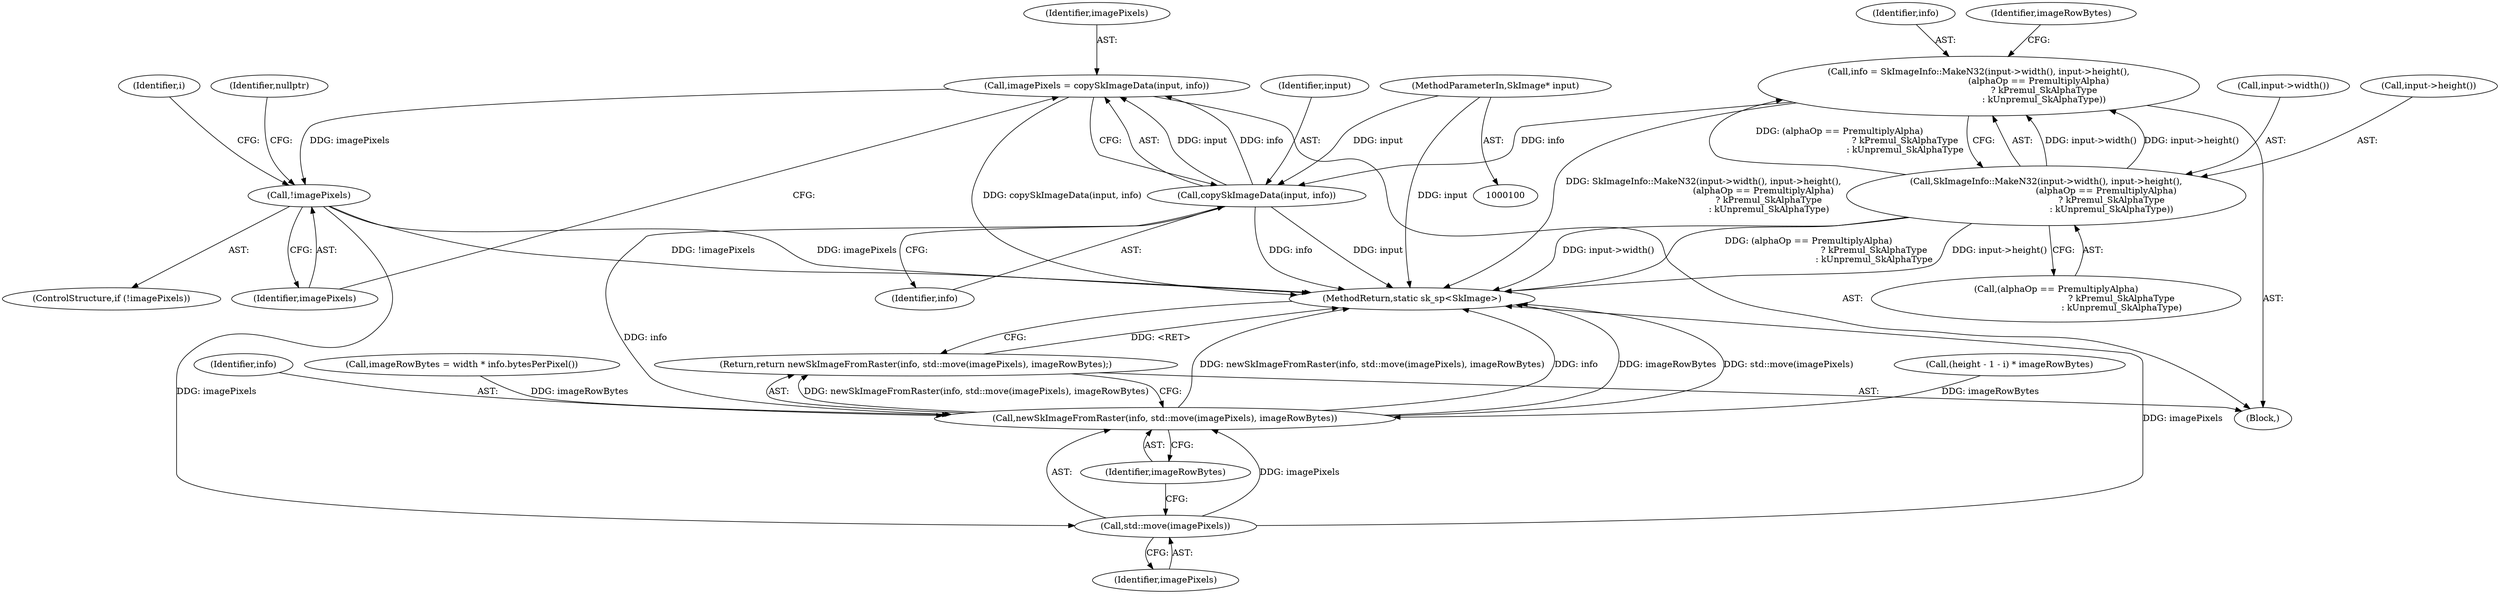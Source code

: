 digraph "0_Chrome_d59a4441697f6253e7dc3f7ae5caad6e5fd2c778_3@API" {
"1000135" [label="(Call,imagePixels = copySkImageData(input, info))"];
"1000137" [label="(Call,copySkImageData(input, info))"];
"1000101" [label="(MethodParameterIn,SkImage* input)"];
"1000117" [label="(Call,info = SkImageInfo::MakeN32(input->width(), input->height(),\n                                           (alphaOp == PremultiplyAlpha)\n                                               ? kPremul_SkAlphaType\n                                               : kUnpremul_SkAlphaType))"];
"1000119" [label="(Call,SkImageInfo::MakeN32(input->width(), input->height(),\n                                           (alphaOp == PremultiplyAlpha)\n                                               ? kPremul_SkAlphaType\n                                               : kUnpremul_SkAlphaType))"];
"1000141" [label="(Call,!imagePixels)"];
"1000195" [label="(Call,std::move(imagePixels))"];
"1000193" [label="(Call,newSkImageFromRaster(info, std::move(imagePixels), imageRowBytes))"];
"1000192" [label="(Return,return newSkImageFromRaster(info, std::move(imagePixels), imageRowBytes);)"];
"1000135" [label="(Call,imagePixels = copySkImageData(input, info))"];
"1000142" [label="(Identifier,imagePixels)"];
"1000148" [label="(Identifier,i)"];
"1000101" [label="(MethodParameterIn,SkImage* input)"];
"1000195" [label="(Call,std::move(imagePixels))"];
"1000138" [label="(Identifier,input)"];
"1000193" [label="(Call,newSkImageFromRaster(info, std::move(imagePixels), imageRowBytes))"];
"1000175" [label="(Call,(height - 1 - i) * imageRowBytes)"];
"1000117" [label="(Call,info = SkImageInfo::MakeN32(input->width(), input->height(),\n                                           (alphaOp == PremultiplyAlpha)\n                                               ? kPremul_SkAlphaType\n                                               : kUnpremul_SkAlphaType))"];
"1000119" [label="(Call,SkImageInfo::MakeN32(input->width(), input->height(),\n                                           (alphaOp == PremultiplyAlpha)\n                                               ? kPremul_SkAlphaType\n                                               : kUnpremul_SkAlphaType))"];
"1000196" [label="(Identifier,imagePixels)"];
"1000122" [label="(Call,(alphaOp == PremultiplyAlpha)\n                                               ? kPremul_SkAlphaType\n                                               : kUnpremul_SkAlphaType)"];
"1000139" [label="(Identifier,info)"];
"1000120" [label="(Call,input->width())"];
"1000192" [label="(Return,return newSkImageFromRaster(info, std::move(imagePixels), imageRowBytes);)"];
"1000140" [label="(ControlStructure,if (!imagePixels))"];
"1000144" [label="(Identifier,nullptr)"];
"1000137" [label="(Call,copySkImageData(input, info))"];
"1000118" [label="(Identifier,info)"];
"1000141" [label="(Call,!imagePixels)"];
"1000198" [label="(MethodReturn,static sk_sp<SkImage>)"];
"1000121" [label="(Call,input->height())"];
"1000194" [label="(Identifier,info)"];
"1000103" [label="(Block,)"];
"1000136" [label="(Identifier,imagePixels)"];
"1000130" [label="(Identifier,imageRowBytes)"];
"1000129" [label="(Call,imageRowBytes = width * info.bytesPerPixel())"];
"1000197" [label="(Identifier,imageRowBytes)"];
"1000135" -> "1000103"  [label="AST: "];
"1000135" -> "1000137"  [label="CFG: "];
"1000136" -> "1000135"  [label="AST: "];
"1000137" -> "1000135"  [label="AST: "];
"1000142" -> "1000135"  [label="CFG: "];
"1000135" -> "1000198"  [label="DDG: copySkImageData(input, info)"];
"1000137" -> "1000135"  [label="DDG: input"];
"1000137" -> "1000135"  [label="DDG: info"];
"1000135" -> "1000141"  [label="DDG: imagePixels"];
"1000137" -> "1000139"  [label="CFG: "];
"1000138" -> "1000137"  [label="AST: "];
"1000139" -> "1000137"  [label="AST: "];
"1000137" -> "1000198"  [label="DDG: input"];
"1000137" -> "1000198"  [label="DDG: info"];
"1000101" -> "1000137"  [label="DDG: input"];
"1000117" -> "1000137"  [label="DDG: info"];
"1000137" -> "1000193"  [label="DDG: info"];
"1000101" -> "1000100"  [label="AST: "];
"1000101" -> "1000198"  [label="DDG: input"];
"1000117" -> "1000103"  [label="AST: "];
"1000117" -> "1000119"  [label="CFG: "];
"1000118" -> "1000117"  [label="AST: "];
"1000119" -> "1000117"  [label="AST: "];
"1000130" -> "1000117"  [label="CFG: "];
"1000117" -> "1000198"  [label="DDG: SkImageInfo::MakeN32(input->width(), input->height(),\n                                           (alphaOp == PremultiplyAlpha)\n                                               ? kPremul_SkAlphaType\n                                               : kUnpremul_SkAlphaType)"];
"1000119" -> "1000117"  [label="DDG: input->width()"];
"1000119" -> "1000117"  [label="DDG: input->height()"];
"1000119" -> "1000117"  [label="DDG: (alphaOp == PremultiplyAlpha)\n                                               ? kPremul_SkAlphaType\n                                               : kUnpremul_SkAlphaType"];
"1000119" -> "1000122"  [label="CFG: "];
"1000120" -> "1000119"  [label="AST: "];
"1000121" -> "1000119"  [label="AST: "];
"1000122" -> "1000119"  [label="AST: "];
"1000119" -> "1000198"  [label="DDG: (alphaOp == PremultiplyAlpha)\n                                               ? kPremul_SkAlphaType\n                                               : kUnpremul_SkAlphaType"];
"1000119" -> "1000198"  [label="DDG: input->height()"];
"1000119" -> "1000198"  [label="DDG: input->width()"];
"1000141" -> "1000140"  [label="AST: "];
"1000141" -> "1000142"  [label="CFG: "];
"1000142" -> "1000141"  [label="AST: "];
"1000144" -> "1000141"  [label="CFG: "];
"1000148" -> "1000141"  [label="CFG: "];
"1000141" -> "1000198"  [label="DDG: imagePixels"];
"1000141" -> "1000198"  [label="DDG: !imagePixels"];
"1000141" -> "1000195"  [label="DDG: imagePixels"];
"1000195" -> "1000193"  [label="AST: "];
"1000195" -> "1000196"  [label="CFG: "];
"1000196" -> "1000195"  [label="AST: "];
"1000197" -> "1000195"  [label="CFG: "];
"1000195" -> "1000198"  [label="DDG: imagePixels"];
"1000195" -> "1000193"  [label="DDG: imagePixels"];
"1000193" -> "1000192"  [label="AST: "];
"1000193" -> "1000197"  [label="CFG: "];
"1000194" -> "1000193"  [label="AST: "];
"1000197" -> "1000193"  [label="AST: "];
"1000192" -> "1000193"  [label="CFG: "];
"1000193" -> "1000198"  [label="DDG: imageRowBytes"];
"1000193" -> "1000198"  [label="DDG: info"];
"1000193" -> "1000198"  [label="DDG: std::move(imagePixels)"];
"1000193" -> "1000198"  [label="DDG: newSkImageFromRaster(info, std::move(imagePixels), imageRowBytes)"];
"1000193" -> "1000192"  [label="DDG: newSkImageFromRaster(info, std::move(imagePixels), imageRowBytes)"];
"1000129" -> "1000193"  [label="DDG: imageRowBytes"];
"1000175" -> "1000193"  [label="DDG: imageRowBytes"];
"1000192" -> "1000103"  [label="AST: "];
"1000198" -> "1000192"  [label="CFG: "];
"1000192" -> "1000198"  [label="DDG: <RET>"];
}
